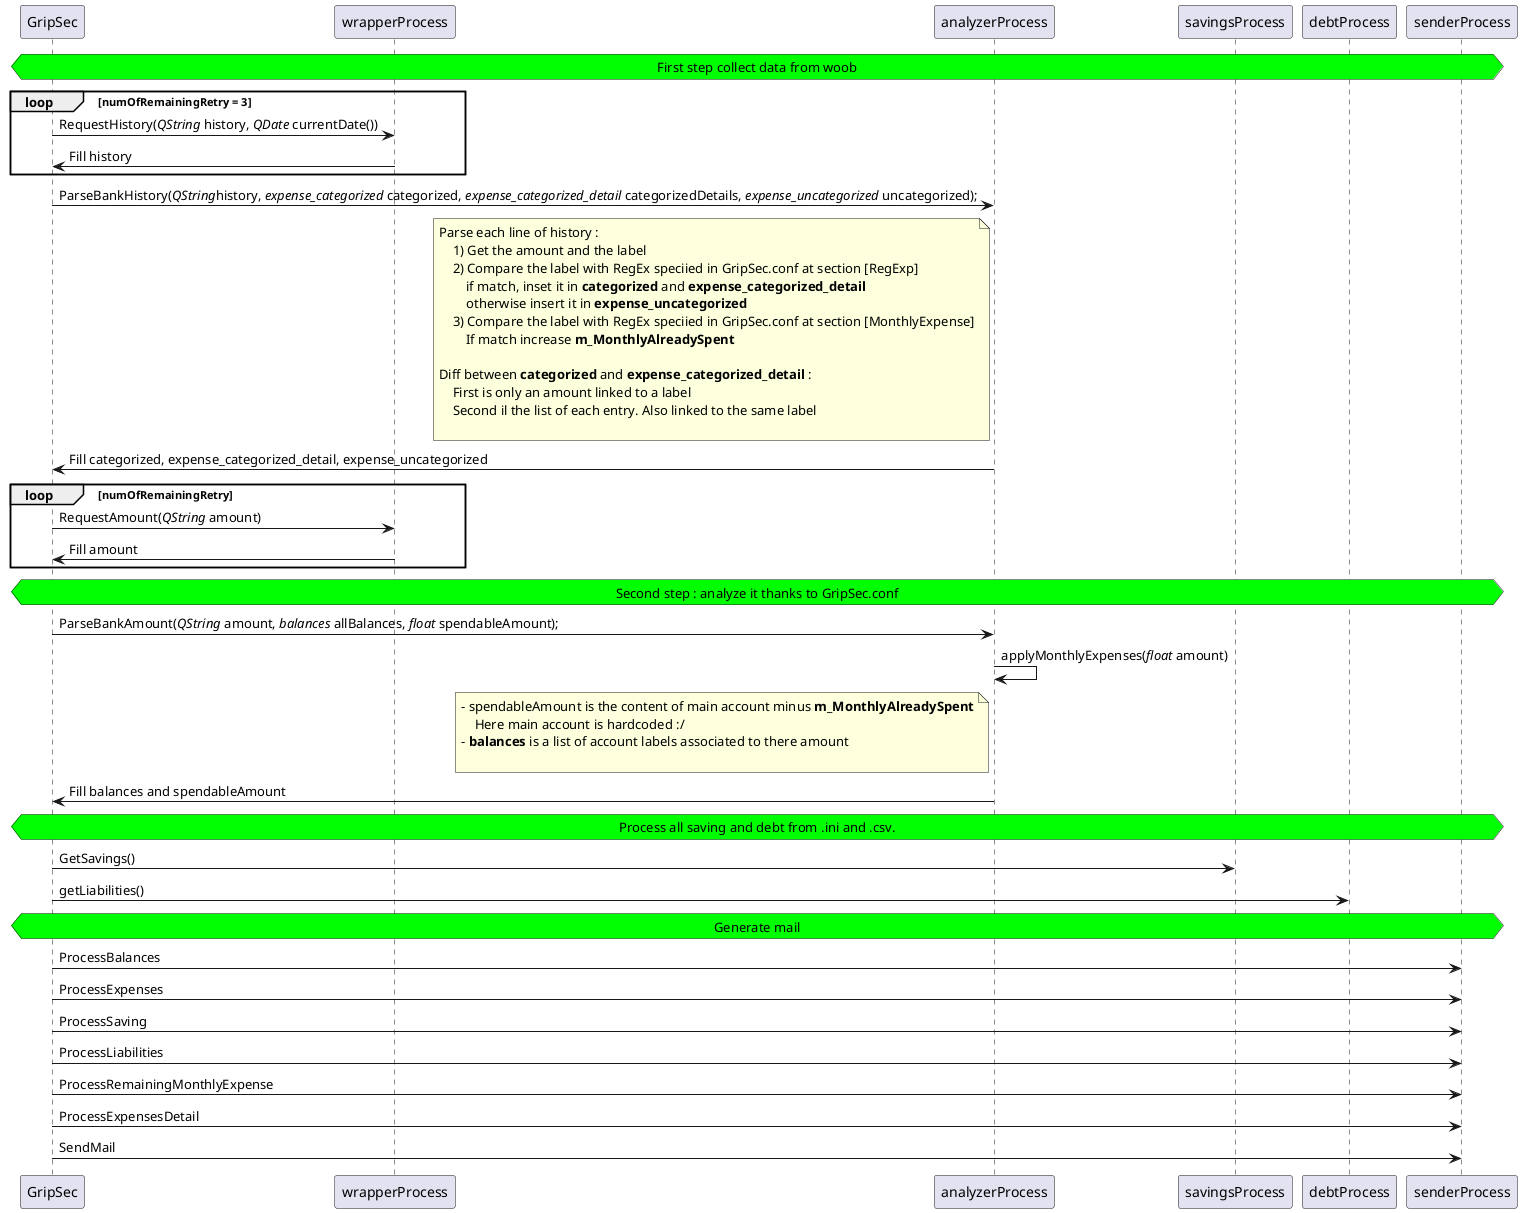 @startuml Bankbutler
hnote across  #lime:First step collect data from woob
loop numOfRemainingRetry = 3
    GripSec -> wrapperProcess: RequestHistory(<i>QString</i> history, <i>QDate</i> currentDate())
    wrapperProcess -> GripSec : Fill history
end

GripSec -> analyzerProcess : ParseBankHistory(<i>QString</i>history, <i>expense_categorized</i> categorized, <i>expense_categorized_detail</i> categorizedDetails, <i>expense_uncategorized</i> uncategorized);
note left of analyzerProcess
    Parse each line of history :
        1) Get the amount and the label
        2) Compare the label with RegEx speciied in GripSec.conf at section [RegExp]
            if match, inset it in <b>categorized</b> and <b>expense_categorized_detail</b>
            otherwise insert it in <b>expense_uncategorized</b>
        3) Compare the label with RegEx speciied in GripSec.conf at section [MonthlyExpense]
            If match increase <b>m_MonthlyAlreadySpent</b>

    Diff between <b>categorized</b> and <b>expense_categorized_detail</b> :
        First is only an amount linked to a label
        Second il the list of each entry. Also linked to the same label

end note
analyzerProcess -> GripSec : Fill categorized, expense_categorized_detail, expense_uncategorized

loop numOfRemainingRetry
    GripSec -> wrapperProcess: RequestAmount(<i>QString</i> amount)
    wrapperProcess -> GripSec : Fill amount 
end

hnote across  #lime:Second step : analyze it thanks to GripSec.conf

GripSec -> analyzerProcess : ParseBankAmount(<i>QString</i> amount, <i>balances</i> allBalances, <i>float</i> spendableAmount);
analyzerProcess -> analyzerProcess : applyMonthlyExpenses(<i>float</i> amount)
note left of analyzerProcess
    - spendableAmount is the content of main account minus <b>m_MonthlyAlreadySpent</b>
        Here main account is hardcoded :/
    - <b>balances</b> is a list of account labels associated to there amount
    
end note
analyzerProcess -> GripSec : Fill balances and spendableAmount

hnote across #lime:Process all saving and debt from .ini and .csv.

GripSec -> savingsProcess : GetSavings()
GripSec -> debtProcess : getLiabilities()

hnote across #lime:Generate mail
GripSec -> senderProcess : ProcessBalances
GripSec -> senderProcess : ProcessExpenses
GripSec -> senderProcess : ProcessSaving
GripSec -> senderProcess : ProcessLiabilities
GripSec -> senderProcess : ProcessRemainingMonthlyExpense
GripSec -> senderProcess : ProcessExpensesDetail
GripSec -> senderProcess : SendMail




@enduml
